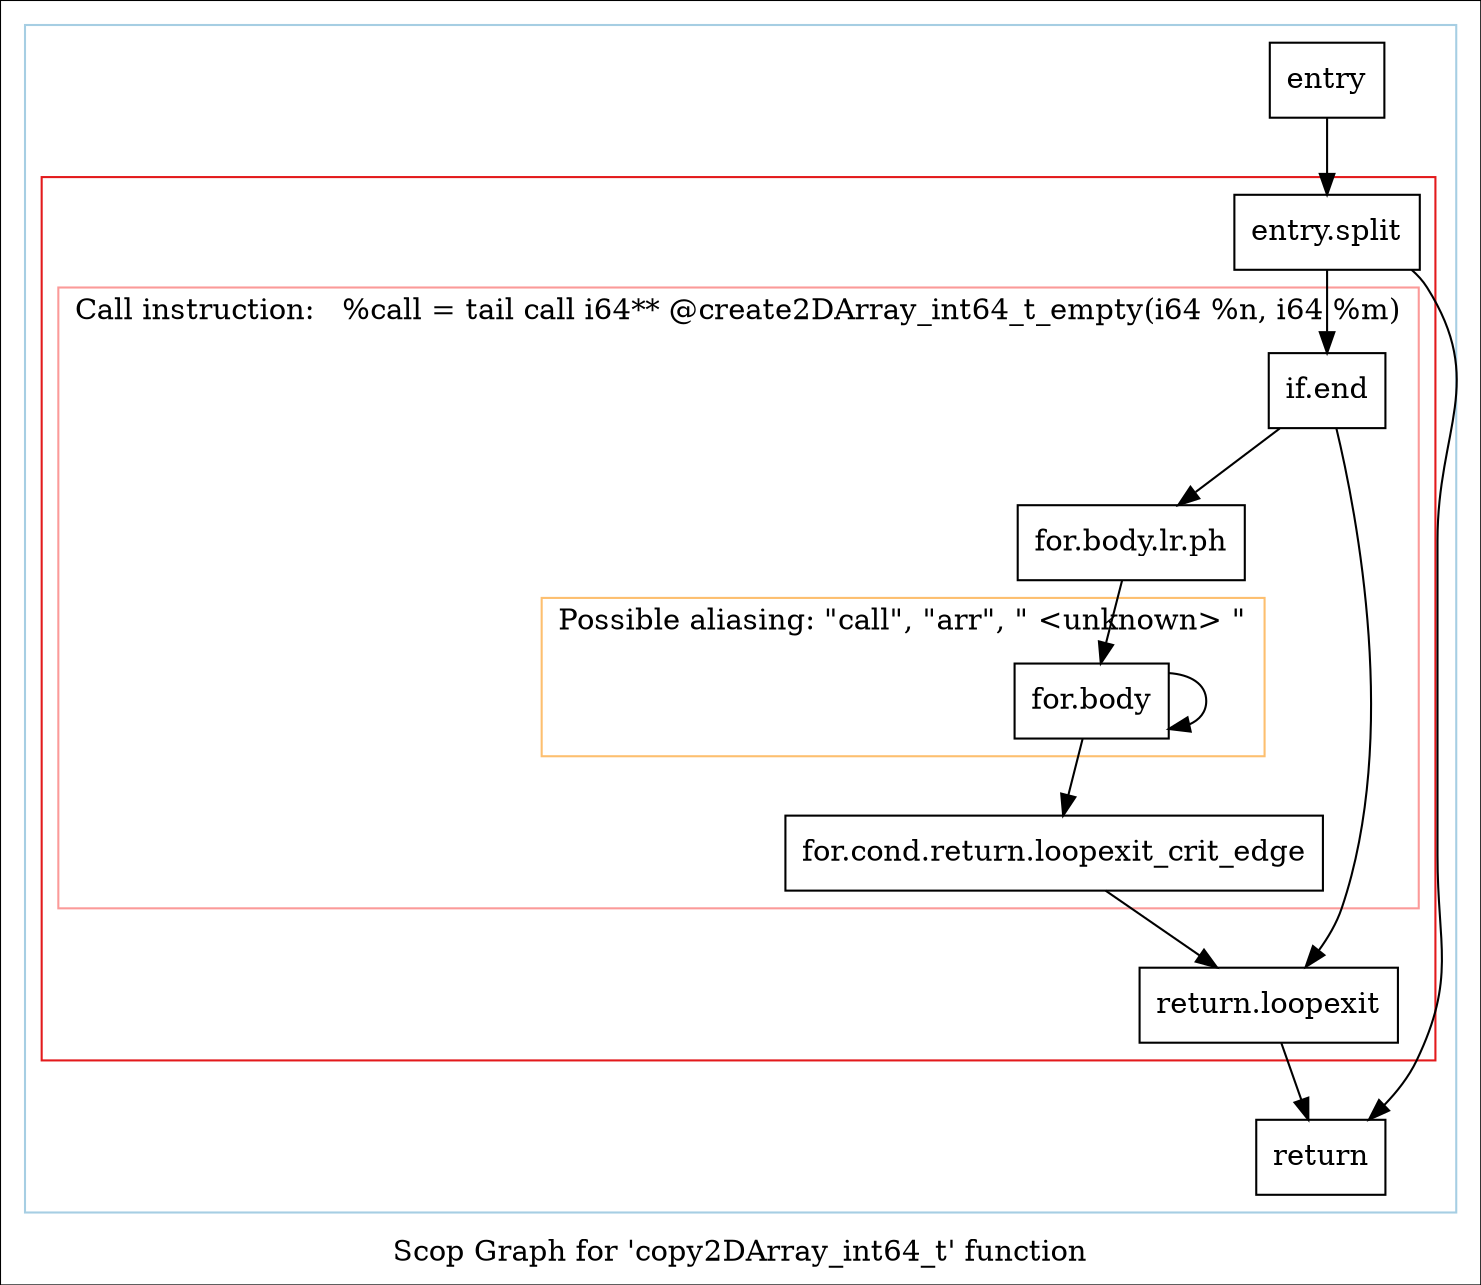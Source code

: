 digraph "Scop Graph for 'copy2DArray_int64_t' function" {
	label="Scop Graph for 'copy2DArray_int64_t' function";

	Node0xd394d20 [shape=record,label="{entry}"];
	Node0xd394d20 -> Node0xd3ba2f0;
	Node0xd3ba2f0 [shape=record,label="{entry.split}"];
	Node0xd3ba2f0 -> Node0xd40e8d0;
	Node0xd3ba2f0 -> Node0xd3c7c10;
	Node0xd40e8d0 [shape=record,label="{return}"];
	Node0xd3c7c10 [shape=record,label="{if.end}"];
	Node0xd3c7c10 -> Node0xd3a64c0;
	Node0xd3c7c10 -> Node0xd3aff10;
	Node0xd3a64c0 [shape=record,label="{return.loopexit}"];
	Node0xd3a64c0 -> Node0xd40e8d0;
	Node0xd3aff10 [shape=record,label="{for.body.lr.ph}"];
	Node0xd3aff10 -> Node0xd3d5290;
	Node0xd3d5290 [shape=record,label="{for.body}"];
	Node0xd3d5290 -> Node0xd3d5290[constraint=false];
	Node0xd3d5290 -> Node0xd3a39a0;
	Node0xd3a39a0 [shape=record,label="{for.cond.return.loopexit_crit_edge}"];
	Node0xd3a39a0 -> Node0xd3a64c0;
	colorscheme = "paired12"
        subgraph cluster_0xd3d86d0 {
          label = "";
          style = solid;
          color = 1
          subgraph cluster_0xd3f9860 {
            label = "";
            style = solid;
            color = 6
            subgraph cluster_0xd3fc660 {
              label = "Call instruction:   %call = tail call i64** @create2DArray_int64_t_empty(i64 %n, i64 %m)";
              style = solid;
              color = 5
              subgraph cluster_0xd3ba7b0 {
                label = "Possible aliasing: \"call\", \"arr\", \" <unknown> \"";
                style = solid;
                color = 7
                Node0xd3d5290;
              }
              Node0xd3c7c10;
              Node0xd3aff10;
              Node0xd3a39a0;
            }
            Node0xd3ba2f0;
            Node0xd3a64c0;
          }
          Node0xd394d20;
          Node0xd40e8d0;
        }
}
